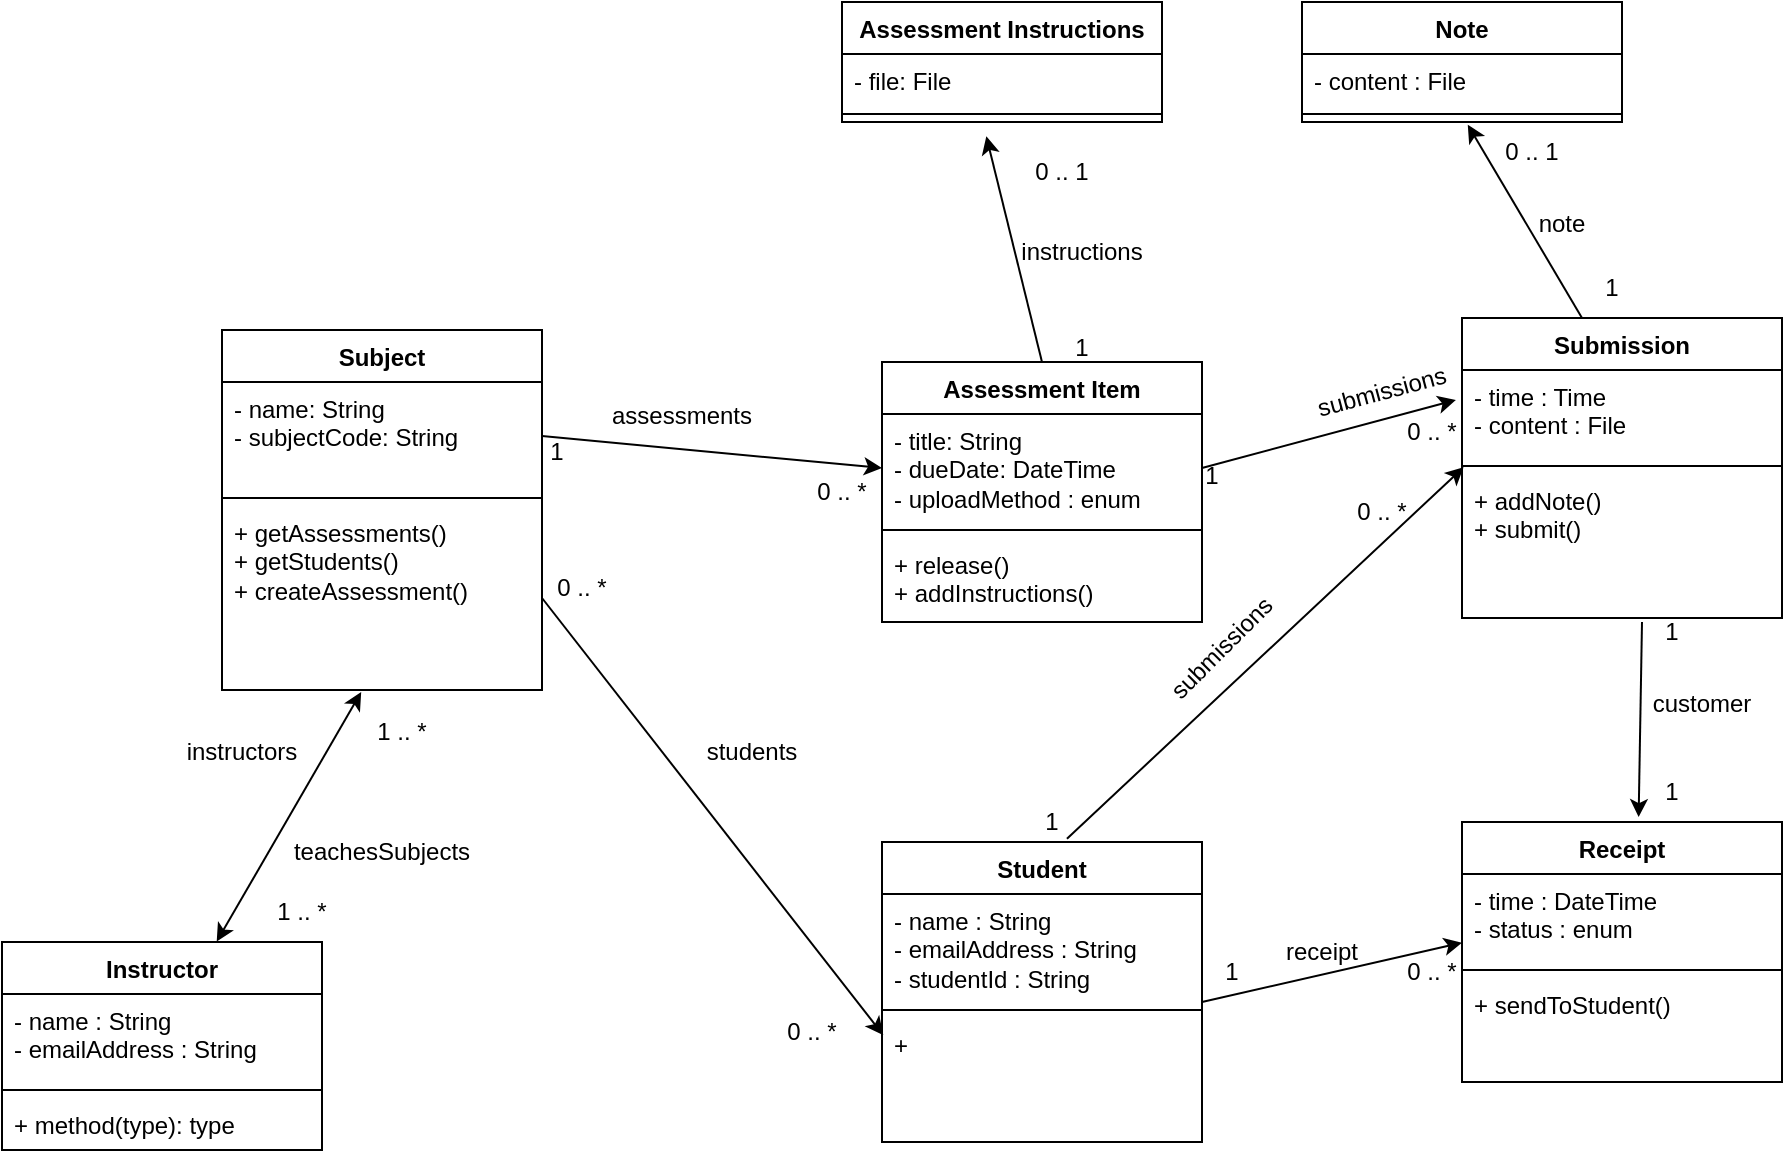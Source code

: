 <mxfile version="26.1.1">
  <diagram name="Page-1" id="MPLh4Y4bY5wPSxwQaUVU">
    <mxGraphModel dx="977" dy="705" grid="1" gridSize="10" guides="1" tooltips="1" connect="1" arrows="1" fold="1" page="1" pageScale="1" pageWidth="850" pageHeight="1100" math="0" shadow="0">
      <root>
        <mxCell id="0" />
        <mxCell id="1" parent="0" />
        <mxCell id="PvxSep_WR8da-DCotHlt-9" value="Subject" style="swimlane;fontStyle=1;align=center;verticalAlign=top;childLayout=stackLayout;horizontal=1;startSize=26;horizontalStack=0;resizeParent=1;resizeParentMax=0;resizeLast=0;collapsible=1;marginBottom=0;whiteSpace=wrap;html=1;" vertex="1" parent="1">
          <mxGeometry x="130" y="304" width="160" height="180" as="geometry" />
        </mxCell>
        <mxCell id="PvxSep_WR8da-DCotHlt-10" value="- name: String&lt;div&gt;- subjectCode: String&lt;/div&gt;" style="text;strokeColor=none;fillColor=none;align=left;verticalAlign=top;spacingLeft=4;spacingRight=4;overflow=hidden;rotatable=0;points=[[0,0.5],[1,0.5]];portConstraint=eastwest;whiteSpace=wrap;html=1;" vertex="1" parent="PvxSep_WR8da-DCotHlt-9">
          <mxGeometry y="26" width="160" height="54" as="geometry" />
        </mxCell>
        <mxCell id="PvxSep_WR8da-DCotHlt-11" value="" style="line;strokeWidth=1;fillColor=none;align=left;verticalAlign=middle;spacingTop=-1;spacingLeft=3;spacingRight=3;rotatable=0;labelPosition=right;points=[];portConstraint=eastwest;strokeColor=inherit;" vertex="1" parent="PvxSep_WR8da-DCotHlt-9">
          <mxGeometry y="80" width="160" height="8" as="geometry" />
        </mxCell>
        <mxCell id="PvxSep_WR8da-DCotHlt-12" value="+ getAssessments()&lt;div&gt;+ getStudents()&lt;/div&gt;&lt;div&gt;&lt;span style=&quot;background-color: transparent; color: light-dark(rgb(0, 0, 0), rgb(255, 255, 255));&quot;&gt;+ createAssessment()&lt;/span&gt;&lt;/div&gt;&lt;div&gt;&lt;div&gt;&lt;br&gt;&lt;/div&gt;&lt;/div&gt;" style="text;strokeColor=none;fillColor=none;align=left;verticalAlign=top;spacingLeft=4;spacingRight=4;overflow=hidden;rotatable=0;points=[[0,0.5],[1,0.5]];portConstraint=eastwest;whiteSpace=wrap;html=1;" vertex="1" parent="PvxSep_WR8da-DCotHlt-9">
          <mxGeometry y="88" width="160" height="92" as="geometry" />
        </mxCell>
        <mxCell id="PvxSep_WR8da-DCotHlt-14" value="Assessment Instructions" style="swimlane;fontStyle=1;align=center;verticalAlign=top;childLayout=stackLayout;horizontal=1;startSize=26;horizontalStack=0;resizeParent=1;resizeParentMax=0;resizeLast=0;collapsible=1;marginBottom=0;whiteSpace=wrap;html=1;" vertex="1" parent="1">
          <mxGeometry x="440" y="140" width="160" height="60" as="geometry" />
        </mxCell>
        <mxCell id="PvxSep_WR8da-DCotHlt-15" value="- file: File" style="text;strokeColor=none;fillColor=none;align=left;verticalAlign=top;spacingLeft=4;spacingRight=4;overflow=hidden;rotatable=0;points=[[0,0.5],[1,0.5]];portConstraint=eastwest;whiteSpace=wrap;html=1;" vertex="1" parent="PvxSep_WR8da-DCotHlt-14">
          <mxGeometry y="26" width="160" height="26" as="geometry" />
        </mxCell>
        <mxCell id="PvxSep_WR8da-DCotHlt-16" value="" style="line;strokeWidth=1;fillColor=none;align=left;verticalAlign=middle;spacingTop=-1;spacingLeft=3;spacingRight=3;rotatable=0;labelPosition=right;points=[];portConstraint=eastwest;strokeColor=inherit;" vertex="1" parent="PvxSep_WR8da-DCotHlt-14">
          <mxGeometry y="52" width="160" height="8" as="geometry" />
        </mxCell>
        <mxCell id="PvxSep_WR8da-DCotHlt-18" value="Assessment Item" style="swimlane;fontStyle=1;align=center;verticalAlign=top;childLayout=stackLayout;horizontal=1;startSize=26;horizontalStack=0;resizeParent=1;resizeParentMax=0;resizeLast=0;collapsible=1;marginBottom=0;whiteSpace=wrap;html=1;" vertex="1" parent="1">
          <mxGeometry x="460" y="320" width="160" height="130" as="geometry" />
        </mxCell>
        <mxCell id="PvxSep_WR8da-DCotHlt-19" value="- title: String&lt;div&gt;- dueDate: DateTime&lt;/div&gt;&lt;div&gt;- uploadMethod : enum&lt;/div&gt;" style="text;strokeColor=none;fillColor=none;align=left;verticalAlign=top;spacingLeft=4;spacingRight=4;overflow=hidden;rotatable=0;points=[[0,0.5],[1,0.5]];portConstraint=eastwest;whiteSpace=wrap;html=1;" vertex="1" parent="PvxSep_WR8da-DCotHlt-18">
          <mxGeometry y="26" width="160" height="54" as="geometry" />
        </mxCell>
        <mxCell id="PvxSep_WR8da-DCotHlt-20" value="" style="line;strokeWidth=1;fillColor=none;align=left;verticalAlign=middle;spacingTop=-1;spacingLeft=3;spacingRight=3;rotatable=0;labelPosition=right;points=[];portConstraint=eastwest;strokeColor=inherit;" vertex="1" parent="PvxSep_WR8da-DCotHlt-18">
          <mxGeometry y="80" width="160" height="8" as="geometry" />
        </mxCell>
        <mxCell id="PvxSep_WR8da-DCotHlt-21" value="+ release()&lt;div&gt;+ addInstructions()&lt;br&gt;&lt;div&gt;&lt;br&gt;&lt;/div&gt;&lt;/div&gt;" style="text;strokeColor=none;fillColor=none;align=left;verticalAlign=top;spacingLeft=4;spacingRight=4;overflow=hidden;rotatable=0;points=[[0,0.5],[1,0.5]];portConstraint=eastwest;whiteSpace=wrap;html=1;" vertex="1" parent="PvxSep_WR8da-DCotHlt-18">
          <mxGeometry y="88" width="160" height="42" as="geometry" />
        </mxCell>
        <mxCell id="PvxSep_WR8da-DCotHlt-22" value="Submission" style="swimlane;fontStyle=1;align=center;verticalAlign=top;childLayout=stackLayout;horizontal=1;startSize=26;horizontalStack=0;resizeParent=1;resizeParentMax=0;resizeLast=0;collapsible=1;marginBottom=0;whiteSpace=wrap;html=1;" vertex="1" parent="1">
          <mxGeometry x="750" y="298" width="160" height="150" as="geometry" />
        </mxCell>
        <mxCell id="PvxSep_WR8da-DCotHlt-23" value="- time : Time&lt;div&gt;- content : File&lt;/div&gt;" style="text;strokeColor=none;fillColor=none;align=left;verticalAlign=top;spacingLeft=4;spacingRight=4;overflow=hidden;rotatable=0;points=[[0,0.5],[1,0.5]];portConstraint=eastwest;whiteSpace=wrap;html=1;" vertex="1" parent="PvxSep_WR8da-DCotHlt-22">
          <mxGeometry y="26" width="160" height="44" as="geometry" />
        </mxCell>
        <mxCell id="PvxSep_WR8da-DCotHlt-24" value="" style="line;strokeWidth=1;fillColor=none;align=left;verticalAlign=middle;spacingTop=-1;spacingLeft=3;spacingRight=3;rotatable=0;labelPosition=right;points=[];portConstraint=eastwest;strokeColor=inherit;" vertex="1" parent="PvxSep_WR8da-DCotHlt-22">
          <mxGeometry y="70" width="160" height="8" as="geometry" />
        </mxCell>
        <mxCell id="PvxSep_WR8da-DCotHlt-54" value="" style="endArrow=classic;html=1;rounded=0;entryX=0.552;entryY=-0.019;entryDx=0;entryDy=0;entryPerimeter=0;" edge="1" parent="PvxSep_WR8da-DCotHlt-22" target="PvxSep_WR8da-DCotHlt-34">
          <mxGeometry width="50" height="50" relative="1" as="geometry">
            <mxPoint x="90" y="152" as="sourcePoint" />
            <mxPoint x="140" y="102" as="targetPoint" />
          </mxGeometry>
        </mxCell>
        <mxCell id="PvxSep_WR8da-DCotHlt-25" value="+ addNote()&lt;div&gt;+ submit()&lt;br&gt;&lt;div&gt;&lt;br&gt;&lt;/div&gt;&lt;/div&gt;" style="text;strokeColor=none;fillColor=none;align=left;verticalAlign=top;spacingLeft=4;spacingRight=4;overflow=hidden;rotatable=0;points=[[0,0.5],[1,0.5]];portConstraint=eastwest;whiteSpace=wrap;html=1;" vertex="1" parent="PvxSep_WR8da-DCotHlt-22">
          <mxGeometry y="78" width="160" height="72" as="geometry" />
        </mxCell>
        <mxCell id="PvxSep_WR8da-DCotHlt-26" value="Instructor" style="swimlane;fontStyle=1;align=center;verticalAlign=top;childLayout=stackLayout;horizontal=1;startSize=26;horizontalStack=0;resizeParent=1;resizeParentMax=0;resizeLast=0;collapsible=1;marginBottom=0;whiteSpace=wrap;html=1;" vertex="1" parent="1">
          <mxGeometry x="20" y="610" width="160" height="104" as="geometry" />
        </mxCell>
        <mxCell id="PvxSep_WR8da-DCotHlt-27" value="- name : String&lt;div&gt;- emailAddress : String&lt;br&gt;&lt;div&gt;&lt;br&gt;&lt;/div&gt;&lt;/div&gt;" style="text;strokeColor=none;fillColor=none;align=left;verticalAlign=top;spacingLeft=4;spacingRight=4;overflow=hidden;rotatable=0;points=[[0,0.5],[1,0.5]];portConstraint=eastwest;whiteSpace=wrap;html=1;" vertex="1" parent="PvxSep_WR8da-DCotHlt-26">
          <mxGeometry y="26" width="160" height="44" as="geometry" />
        </mxCell>
        <mxCell id="PvxSep_WR8da-DCotHlt-28" value="" style="line;strokeWidth=1;fillColor=none;align=left;verticalAlign=middle;spacingTop=-1;spacingLeft=3;spacingRight=3;rotatable=0;labelPosition=right;points=[];portConstraint=eastwest;strokeColor=inherit;" vertex="1" parent="PvxSep_WR8da-DCotHlt-26">
          <mxGeometry y="70" width="160" height="8" as="geometry" />
        </mxCell>
        <mxCell id="PvxSep_WR8da-DCotHlt-29" value="+ method(type): type" style="text;strokeColor=none;fillColor=none;align=left;verticalAlign=top;spacingLeft=4;spacingRight=4;overflow=hidden;rotatable=0;points=[[0,0.5],[1,0.5]];portConstraint=eastwest;whiteSpace=wrap;html=1;" vertex="1" parent="PvxSep_WR8da-DCotHlt-26">
          <mxGeometry y="78" width="160" height="26" as="geometry" />
        </mxCell>
        <mxCell id="PvxSep_WR8da-DCotHlt-34" value="Receipt" style="swimlane;fontStyle=1;align=center;verticalAlign=top;childLayout=stackLayout;horizontal=1;startSize=26;horizontalStack=0;resizeParent=1;resizeParentMax=0;resizeLast=0;collapsible=1;marginBottom=0;whiteSpace=wrap;html=1;" vertex="1" parent="1">
          <mxGeometry x="750" y="550" width="160" height="130" as="geometry" />
        </mxCell>
        <mxCell id="PvxSep_WR8da-DCotHlt-35" value="- time : DateTime&lt;div&gt;- status : enum&lt;/div&gt;" style="text;strokeColor=none;fillColor=none;align=left;verticalAlign=top;spacingLeft=4;spacingRight=4;overflow=hidden;rotatable=0;points=[[0,0.5],[1,0.5]];portConstraint=eastwest;whiteSpace=wrap;html=1;" vertex="1" parent="PvxSep_WR8da-DCotHlt-34">
          <mxGeometry y="26" width="160" height="44" as="geometry" />
        </mxCell>
        <mxCell id="PvxSep_WR8da-DCotHlt-36" value="" style="line;strokeWidth=1;fillColor=none;align=left;verticalAlign=middle;spacingTop=-1;spacingLeft=3;spacingRight=3;rotatable=0;labelPosition=right;points=[];portConstraint=eastwest;strokeColor=inherit;" vertex="1" parent="PvxSep_WR8da-DCotHlt-34">
          <mxGeometry y="70" width="160" height="8" as="geometry" />
        </mxCell>
        <mxCell id="PvxSep_WR8da-DCotHlt-37" value="+ sendToStudent()&lt;div&gt;&lt;br&gt;&lt;/div&gt;" style="text;strokeColor=none;fillColor=none;align=left;verticalAlign=top;spacingLeft=4;spacingRight=4;overflow=hidden;rotatable=0;points=[[0,0.5],[1,0.5]];portConstraint=eastwest;whiteSpace=wrap;html=1;" vertex="1" parent="PvxSep_WR8da-DCotHlt-34">
          <mxGeometry y="78" width="160" height="52" as="geometry" />
        </mxCell>
        <mxCell id="PvxSep_WR8da-DCotHlt-38" value="Student" style="swimlane;fontStyle=1;align=center;verticalAlign=top;childLayout=stackLayout;horizontal=1;startSize=26;horizontalStack=0;resizeParent=1;resizeParentMax=0;resizeLast=0;collapsible=1;marginBottom=0;whiteSpace=wrap;html=1;" vertex="1" parent="1">
          <mxGeometry x="460" y="560" width="160" height="150" as="geometry" />
        </mxCell>
        <mxCell id="PvxSep_WR8da-DCotHlt-39" value="- name : String&lt;div&gt;- emailAddress : String&lt;/div&gt;&lt;div&gt;- studentId : String&lt;/div&gt;" style="text;strokeColor=none;fillColor=none;align=left;verticalAlign=top;spacingLeft=4;spacingRight=4;overflow=hidden;rotatable=0;points=[[0,0.5],[1,0.5]];portConstraint=eastwest;whiteSpace=wrap;html=1;" vertex="1" parent="PvxSep_WR8da-DCotHlt-38">
          <mxGeometry y="26" width="160" height="54" as="geometry" />
        </mxCell>
        <mxCell id="PvxSep_WR8da-DCotHlt-40" value="" style="line;strokeWidth=1;fillColor=none;align=left;verticalAlign=middle;spacingTop=-1;spacingLeft=3;spacingRight=3;rotatable=0;labelPosition=right;points=[];portConstraint=eastwest;strokeColor=inherit;" vertex="1" parent="PvxSep_WR8da-DCotHlt-38">
          <mxGeometry y="80" width="160" height="8" as="geometry" />
        </mxCell>
        <mxCell id="PvxSep_WR8da-DCotHlt-41" value="+&amp;nbsp;" style="text;strokeColor=none;fillColor=none;align=left;verticalAlign=top;spacingLeft=4;spacingRight=4;overflow=hidden;rotatable=0;points=[[0,0.5],[1,0.5]];portConstraint=eastwest;whiteSpace=wrap;html=1;" vertex="1" parent="PvxSep_WR8da-DCotHlt-38">
          <mxGeometry y="88" width="160" height="62" as="geometry" />
        </mxCell>
        <mxCell id="PvxSep_WR8da-DCotHlt-42" value="Note" style="swimlane;fontStyle=1;align=center;verticalAlign=top;childLayout=stackLayout;horizontal=1;startSize=26;horizontalStack=0;resizeParent=1;resizeParentMax=0;resizeLast=0;collapsible=1;marginBottom=0;whiteSpace=wrap;html=1;" vertex="1" parent="1">
          <mxGeometry x="670" y="140" width="160" height="60" as="geometry" />
        </mxCell>
        <mxCell id="PvxSep_WR8da-DCotHlt-43" value="- content : File" style="text;strokeColor=none;fillColor=none;align=left;verticalAlign=top;spacingLeft=4;spacingRight=4;overflow=hidden;rotatable=0;points=[[0,0.5],[1,0.5]];portConstraint=eastwest;whiteSpace=wrap;html=1;" vertex="1" parent="PvxSep_WR8da-DCotHlt-42">
          <mxGeometry y="26" width="160" height="26" as="geometry" />
        </mxCell>
        <mxCell id="PvxSep_WR8da-DCotHlt-44" value="" style="line;strokeWidth=1;fillColor=none;align=left;verticalAlign=middle;spacingTop=-1;spacingLeft=3;spacingRight=3;rotatable=0;labelPosition=right;points=[];portConstraint=eastwest;strokeColor=inherit;" vertex="1" parent="PvxSep_WR8da-DCotHlt-42">
          <mxGeometry y="52" width="160" height="8" as="geometry" />
        </mxCell>
        <mxCell id="PvxSep_WR8da-DCotHlt-46" value="" style="endArrow=classic;html=1;rounded=0;entryX=0.518;entryY=1.045;entryDx=0;entryDy=0;entryPerimeter=0;" edge="1" parent="1">
          <mxGeometry width="50" height="50" relative="1" as="geometry">
            <mxPoint x="810" y="298" as="sourcePoint" />
            <mxPoint x="752.88" y="201.35" as="targetPoint" />
          </mxGeometry>
        </mxCell>
        <mxCell id="PvxSep_WR8da-DCotHlt-47" value="" style="endArrow=classic;html=1;rounded=0;entryX=0.451;entryY=1.045;entryDx=0;entryDy=0;entryPerimeter=0;" edge="1" parent="1">
          <mxGeometry width="50" height="50" relative="1" as="geometry">
            <mxPoint x="540" y="320" as="sourcePoint" />
            <mxPoint x="512.16" y="207.17" as="targetPoint" />
          </mxGeometry>
        </mxCell>
        <mxCell id="PvxSep_WR8da-DCotHlt-49" value="0 .. 1" style="text;html=1;align=center;verticalAlign=middle;whiteSpace=wrap;rounded=0;" vertex="1" parent="1">
          <mxGeometry x="770" y="200" width="30" height="30" as="geometry" />
        </mxCell>
        <mxCell id="PvxSep_WR8da-DCotHlt-50" value="1" style="text;html=1;align=center;verticalAlign=middle;whiteSpace=wrap;rounded=0;" vertex="1" parent="1">
          <mxGeometry x="810" y="268" width="30" height="30" as="geometry" />
        </mxCell>
        <mxCell id="PvxSep_WR8da-DCotHlt-55" value="" style="endArrow=classic;html=1;rounded=0;entryX=0.005;entryY=-0.047;entryDx=0;entryDy=0;entryPerimeter=0;exitX=0.578;exitY=-0.011;exitDx=0;exitDy=0;exitPerimeter=0;" edge="1" parent="1" source="PvxSep_WR8da-DCotHlt-38" target="PvxSep_WR8da-DCotHlt-25">
          <mxGeometry width="50" height="50" relative="1" as="geometry">
            <mxPoint x="600" y="560" as="sourcePoint" />
            <mxPoint x="650" y="510" as="targetPoint" />
          </mxGeometry>
        </mxCell>
        <mxCell id="PvxSep_WR8da-DCotHlt-57" value="" style="endArrow=classic;html=1;rounded=0;entryX=0;entryY=0.781;entryDx=0;entryDy=0;entryPerimeter=0;" edge="1" parent="1" target="PvxSep_WR8da-DCotHlt-35">
          <mxGeometry width="50" height="50" relative="1" as="geometry">
            <mxPoint x="620" y="640" as="sourcePoint" />
            <mxPoint x="740" y="610" as="targetPoint" />
          </mxGeometry>
        </mxCell>
        <mxCell id="PvxSep_WR8da-DCotHlt-58" value="1" style="text;html=1;align=center;verticalAlign=middle;whiteSpace=wrap;rounded=0;" vertex="1" parent="1">
          <mxGeometry x="840" y="440" width="30" height="30" as="geometry" />
        </mxCell>
        <mxCell id="PvxSep_WR8da-DCotHlt-59" value="1" style="text;html=1;align=center;verticalAlign=middle;whiteSpace=wrap;rounded=0;" vertex="1" parent="1">
          <mxGeometry x="840" y="520" width="30" height="30" as="geometry" />
        </mxCell>
        <mxCell id="PvxSep_WR8da-DCotHlt-60" value="0 .. *" style="text;html=1;align=center;verticalAlign=middle;whiteSpace=wrap;rounded=0;" vertex="1" parent="1">
          <mxGeometry x="720" y="610" width="30" height="30" as="geometry" />
        </mxCell>
        <mxCell id="PvxSep_WR8da-DCotHlt-61" value="1" style="text;html=1;align=center;verticalAlign=middle;whiteSpace=wrap;rounded=0;" vertex="1" parent="1">
          <mxGeometry x="620" y="610" width="30" height="30" as="geometry" />
        </mxCell>
        <mxCell id="PvxSep_WR8da-DCotHlt-62" value="1" style="text;html=1;align=center;verticalAlign=middle;whiteSpace=wrap;rounded=0;" vertex="1" parent="1">
          <mxGeometry x="530" y="535" width="30" height="30" as="geometry" />
        </mxCell>
        <mxCell id="PvxSep_WR8da-DCotHlt-63" value="0 .. *" style="text;html=1;align=center;verticalAlign=middle;whiteSpace=wrap;rounded=0;" vertex="1" parent="1">
          <mxGeometry x="695" y="380" width="30" height="30" as="geometry" />
        </mxCell>
        <mxCell id="PvxSep_WR8da-DCotHlt-68" value="" style="endArrow=classic;html=1;rounded=0;exitX=1;exitY=0.5;exitDx=0;exitDy=0;entryX=-0.019;entryY=0.341;entryDx=0;entryDy=0;entryPerimeter=0;" edge="1" parent="1" source="PvxSep_WR8da-DCotHlt-19" target="PvxSep_WR8da-DCotHlt-23">
          <mxGeometry width="50" height="50" relative="1" as="geometry">
            <mxPoint x="660" y="360" as="sourcePoint" />
            <mxPoint x="710" y="320" as="targetPoint" />
          </mxGeometry>
        </mxCell>
        <mxCell id="PvxSep_WR8da-DCotHlt-70" value="submissions" style="text;html=1;align=center;verticalAlign=middle;whiteSpace=wrap;rounded=0;rotation=-15;" vertex="1" parent="1">
          <mxGeometry x="680" y="320" width="60" height="30" as="geometry" />
        </mxCell>
        <mxCell id="PvxSep_WR8da-DCotHlt-71" value="0 .. *" style="text;html=1;align=center;verticalAlign=middle;whiteSpace=wrap;rounded=0;" vertex="1" parent="1">
          <mxGeometry x="720" y="340" width="30" height="30" as="geometry" />
        </mxCell>
        <mxCell id="PvxSep_WR8da-DCotHlt-72" value="1" style="text;html=1;align=center;verticalAlign=middle;whiteSpace=wrap;rounded=0;" vertex="1" parent="1">
          <mxGeometry x="610" y="362" width="30" height="30" as="geometry" />
        </mxCell>
        <mxCell id="PvxSep_WR8da-DCotHlt-74" value="receipt" style="text;html=1;align=center;verticalAlign=middle;whiteSpace=wrap;rounded=0;" vertex="1" parent="1">
          <mxGeometry x="650" y="600" width="60" height="30" as="geometry" />
        </mxCell>
        <mxCell id="PvxSep_WR8da-DCotHlt-75" value="customer" style="text;html=1;align=center;verticalAlign=middle;whiteSpace=wrap;rounded=0;rotation=0;" vertex="1" parent="1">
          <mxGeometry x="840" y="476" width="60" height="30" as="geometry" />
        </mxCell>
        <mxCell id="PvxSep_WR8da-DCotHlt-76" value="submissions" style="text;html=1;align=center;verticalAlign=middle;whiteSpace=wrap;rounded=0;rotation=-45;" vertex="1" parent="1">
          <mxGeometry x="600" y="448" width="60" height="30" as="geometry" />
        </mxCell>
        <mxCell id="PvxSep_WR8da-DCotHlt-77" value="note" style="text;html=1;align=center;verticalAlign=middle;whiteSpace=wrap;rounded=0;" vertex="1" parent="1">
          <mxGeometry x="770" y="236" width="60" height="30" as="geometry" />
        </mxCell>
        <mxCell id="PvxSep_WR8da-DCotHlt-86" value="0 .. *" style="text;html=1;align=center;verticalAlign=middle;whiteSpace=wrap;rounded=0;" vertex="1" parent="1">
          <mxGeometry x="395" y="640" width="60" height="30" as="geometry" />
        </mxCell>
        <mxCell id="PvxSep_WR8da-DCotHlt-87" value="students" style="text;html=1;align=center;verticalAlign=middle;whiteSpace=wrap;rounded=0;" vertex="1" parent="1">
          <mxGeometry x="365" y="500" width="60" height="30" as="geometry" />
        </mxCell>
        <mxCell id="PvxSep_WR8da-DCotHlt-88" value="" style="endArrow=classic;html=1;rounded=0;entryX=0;entryY=0.5;entryDx=0;entryDy=0;exitX=1;exitY=0.5;exitDx=0;exitDy=0;" edge="1" parent="1" source="PvxSep_WR8da-DCotHlt-10" target="PvxSep_WR8da-DCotHlt-19">
          <mxGeometry width="50" height="50" relative="1" as="geometry">
            <mxPoint x="360" y="360" as="sourcePoint" />
            <mxPoint x="410" y="310" as="targetPoint" />
          </mxGeometry>
        </mxCell>
        <mxCell id="PvxSep_WR8da-DCotHlt-89" value="assessments" style="text;html=1;align=center;verticalAlign=middle;whiteSpace=wrap;rounded=0;" vertex="1" parent="1">
          <mxGeometry x="330" y="332" width="60" height="30" as="geometry" />
        </mxCell>
        <mxCell id="PvxSep_WR8da-DCotHlt-90" value="0 .. *" style="text;html=1;align=center;verticalAlign=middle;whiteSpace=wrap;rounded=0;" vertex="1" parent="1">
          <mxGeometry x="410" y="370" width="60" height="30" as="geometry" />
        </mxCell>
        <mxCell id="PvxSep_WR8da-DCotHlt-91" value="1" style="text;html=1;align=center;verticalAlign=middle;whiteSpace=wrap;rounded=0;" vertex="1" parent="1">
          <mxGeometry x="265" y="350" width="65" height="30" as="geometry" />
        </mxCell>
        <mxCell id="PvxSep_WR8da-DCotHlt-92" value="0 .. 1" style="text;html=1;align=center;verticalAlign=middle;whiteSpace=wrap;rounded=0;" vertex="1" parent="1">
          <mxGeometry x="520" y="210" width="60" height="30" as="geometry" />
        </mxCell>
        <mxCell id="PvxSep_WR8da-DCotHlt-93" value="1" style="text;html=1;align=center;verticalAlign=middle;whiteSpace=wrap;rounded=0;" vertex="1" parent="1">
          <mxGeometry x="530" y="298" width="60" height="30" as="geometry" />
        </mxCell>
        <mxCell id="PvxSep_WR8da-DCotHlt-94" value="instructions" style="text;html=1;align=center;verticalAlign=middle;whiteSpace=wrap;rounded=0;" vertex="1" parent="1">
          <mxGeometry x="530" y="250" width="60" height="30" as="geometry" />
        </mxCell>
        <mxCell id="PvxSep_WR8da-DCotHlt-84" value="" style="endArrow=classic;html=1;rounded=0;entryX=0.004;entryY=0.138;entryDx=0;entryDy=0;entryPerimeter=0;exitX=1;exitY=0.5;exitDx=0;exitDy=0;" edge="1" parent="1" source="PvxSep_WR8da-DCotHlt-12" target="PvxSep_WR8da-DCotHlt-41">
          <mxGeometry width="50" height="50" relative="1" as="geometry">
            <mxPoint x="240" y="418" as="sourcePoint" />
            <mxPoint x="290" y="368" as="targetPoint" />
          </mxGeometry>
        </mxCell>
        <mxCell id="PvxSep_WR8da-DCotHlt-95" value="0 .. *" style="text;html=1;align=center;verticalAlign=middle;whiteSpace=wrap;rounded=0;" vertex="1" parent="1">
          <mxGeometry x="230" y="418" width="160" height="30" as="geometry" />
        </mxCell>
        <mxCell id="PvxSep_WR8da-DCotHlt-96" value="" style="endArrow=classic;startArrow=classic;html=1;rounded=0;exitX=0.671;exitY=-0.002;exitDx=0;exitDy=0;exitPerimeter=0;entryX=0.435;entryY=1.011;entryDx=0;entryDy=0;entryPerimeter=0;" edge="1" parent="1" source="PvxSep_WR8da-DCotHlt-26" target="PvxSep_WR8da-DCotHlt-12">
          <mxGeometry width="50" height="50" relative="1" as="geometry">
            <mxPoint x="140" y="530" as="sourcePoint" />
            <mxPoint x="190" y="480" as="targetPoint" />
          </mxGeometry>
        </mxCell>
        <mxCell id="PvxSep_WR8da-DCotHlt-97" value="1 .. *" style="text;html=1;align=center;verticalAlign=middle;whiteSpace=wrap;rounded=0;" vertex="1" parent="1">
          <mxGeometry x="190" y="490" width="60" height="30" as="geometry" />
        </mxCell>
        <mxCell id="PvxSep_WR8da-DCotHlt-98" value="1 .. *" style="text;html=1;align=center;verticalAlign=middle;whiteSpace=wrap;rounded=0;" vertex="1" parent="1">
          <mxGeometry x="140" y="580" width="60" height="30" as="geometry" />
        </mxCell>
        <mxCell id="PvxSep_WR8da-DCotHlt-99" value="teachesSubjects" style="text;html=1;align=center;verticalAlign=middle;whiteSpace=wrap;rounded=0;" vertex="1" parent="1">
          <mxGeometry x="180" y="550" width="60" height="30" as="geometry" />
        </mxCell>
        <mxCell id="PvxSep_WR8da-DCotHlt-100" value="instructors" style="text;html=1;align=center;verticalAlign=middle;whiteSpace=wrap;rounded=0;" vertex="1" parent="1">
          <mxGeometry x="110" y="500" width="60" height="30" as="geometry" />
        </mxCell>
      </root>
    </mxGraphModel>
  </diagram>
</mxfile>
